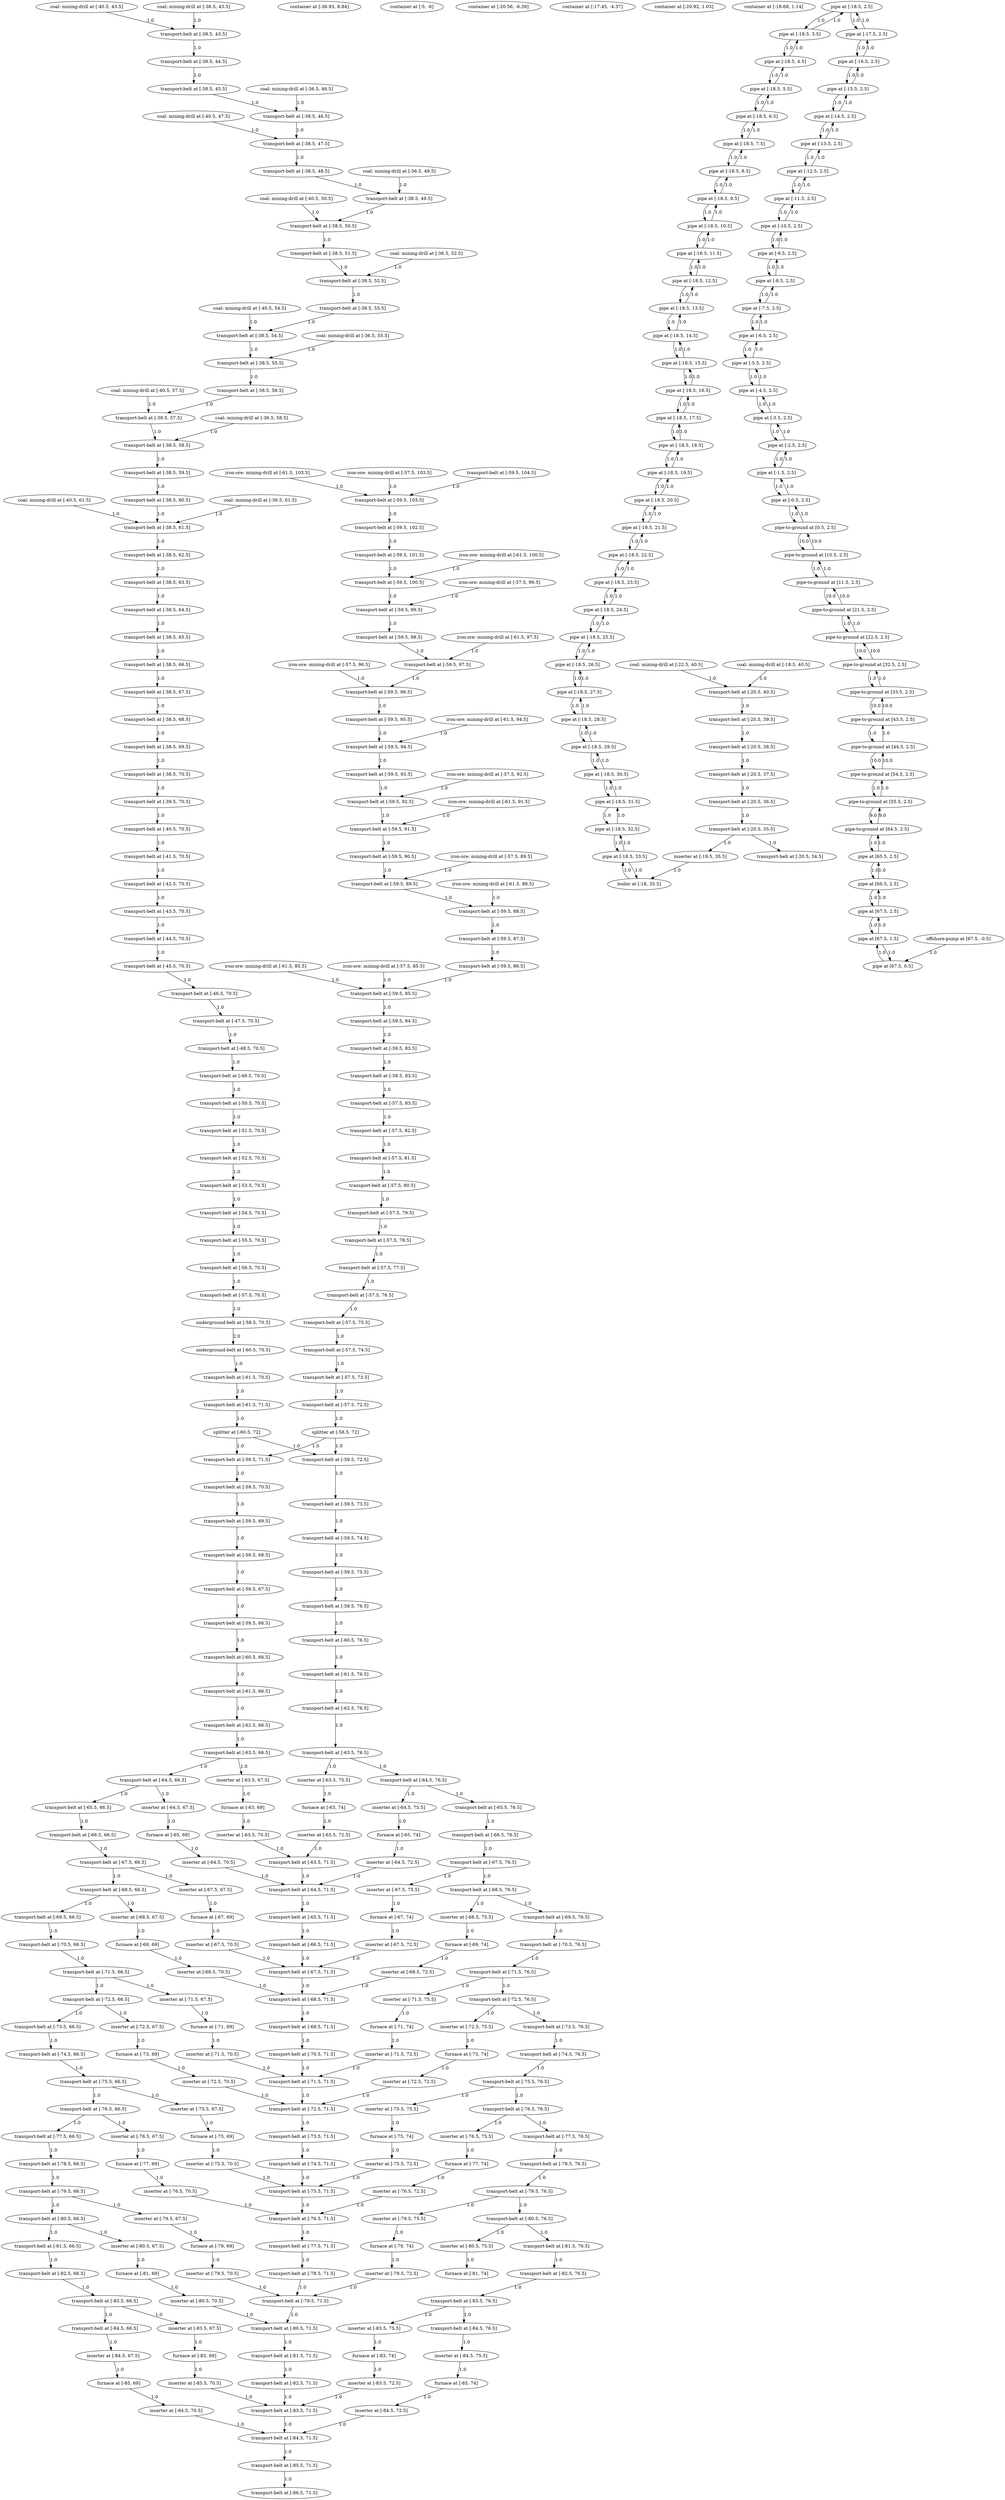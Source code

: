 digraph {
0 [ label = "inserter at [-84.5, 67.5]" ]
1 [ label = "transport-belt at [-84.5, 66.5]" ]
2 [ label = "inserter at [-83.5, 67.5]" ]
3 [ label = "transport-belt at [-83.5, 66.5]" ]
4 [ label = "transport-belt at [-82.5, 66.5]" ]
5 [ label = "inserter at [-80.5, 67.5]" ]
6 [ label = "transport-belt at [-81.5, 66.5]" ]
7 [ label = "transport-belt at [-80.5, 66.5]" ]
8 [ label = "inserter at [-79.5, 67.5]" ]
9 [ label = "transport-belt at [-79.5, 66.5]" ]
10 [ label = "transport-belt at [-78.5, 66.5]" ]
11 [ label = "inserter at [-76.5, 67.5]" ]
12 [ label = "transport-belt at [-77.5, 66.5]" ]
13 [ label = "transport-belt at [-76.5, 66.5]" ]
14 [ label = "inserter at [-75.5, 67.5]" ]
15 [ label = "transport-belt at [-75.5, 66.5]" ]
16 [ label = "transport-belt at [-74.5, 66.5]" ]
17 [ label = "inserter at [-72.5, 67.5]" ]
18 [ label = "transport-belt at [-73.5, 66.5]" ]
19 [ label = "transport-belt at [-72.5, 66.5]" ]
20 [ label = "inserter at [-71.5, 67.5]" ]
21 [ label = "transport-belt at [-71.5, 66.5]" ]
22 [ label = "transport-belt at [-70.5, 66.5]" ]
23 [ label = "inserter at [-68.5, 67.5]" ]
24 [ label = "transport-belt at [-69.5, 66.5]" ]
25 [ label = "transport-belt at [-68.5, 66.5]" ]
26 [ label = "inserter at [-67.5, 67.5]" ]
27 [ label = "transport-belt at [-67.5, 66.5]" ]
28 [ label = "transport-belt at [-66.5, 66.5]" ]
29 [ label = "inserter at [-64.5, 67.5]" ]
30 [ label = "transport-belt at [-65.5, 66.5]" ]
31 [ label = "transport-belt at [-64.5, 66.5]" ]
32 [ label = "furnace at [-85, 69]" ]
33 [ label = "furnace at [-83, 69]" ]
34 [ label = "furnace at [-81, 69]" ]
35 [ label = "furnace at [-79, 69]" ]
36 [ label = "furnace at [-77, 69]" ]
37 [ label = "furnace at [-75, 69]" ]
38 [ label = "furnace at [-73, 69]" ]
39 [ label = "furnace at [-71, 69]" ]
40 [ label = "furnace at [-69, 69]" ]
41 [ label = "furnace at [-67, 69]" ]
42 [ label = "furnace at [-65, 69]" ]
43 [ label = "transport-belt at [-86.5, 71.5]" ]
44 [ label = "inserter at [-84.5, 70.5]" ]
45 [ label = "transport-belt at [-85.5, 71.5]" ]
46 [ label = "transport-belt at [-84.5, 71.5]" ]
47 [ label = "inserter at [-83.5, 70.5]" ]
48 [ label = "transport-belt at [-83.5, 71.5]" ]
49 [ label = "transport-belt at [-82.5, 71.5]" ]
50 [ label = "inserter at [-80.5, 70.5]" ]
51 [ label = "transport-belt at [-81.5, 71.5]" ]
52 [ label = "transport-belt at [-80.5, 71.5]" ]
53 [ label = "inserter at [-79.5, 70.5]" ]
54 [ label = "transport-belt at [-79.5, 71.5]" ]
55 [ label = "transport-belt at [-78.5, 71.5]" ]
56 [ label = "inserter at [-76.5, 70.5]" ]
57 [ label = "transport-belt at [-77.5, 71.5]" ]
58 [ label = "transport-belt at [-76.5, 71.5]" ]
59 [ label = "inserter at [-75.5, 70.5]" ]
60 [ label = "transport-belt at [-75.5, 71.5]" ]
61 [ label = "transport-belt at [-74.5, 71.5]" ]
62 [ label = "inserter at [-72.5, 70.5]" ]
63 [ label = "transport-belt at [-73.5, 71.5]" ]
64 [ label = "transport-belt at [-72.5, 71.5]" ]
65 [ label = "inserter at [-71.5, 70.5]" ]
66 [ label = "transport-belt at [-71.5, 71.5]" ]
67 [ label = "transport-belt at [-70.5, 71.5]" ]
68 [ label = "inserter at [-68.5, 70.5]" ]
69 [ label = "transport-belt at [-69.5, 71.5]" ]
70 [ label = "transport-belt at [-68.5, 71.5]" ]
71 [ label = "inserter at [-67.5, 70.5]" ]
72 [ label = "transport-belt at [-67.5, 71.5]" ]
73 [ label = "transport-belt at [-66.5, 71.5]" ]
74 [ label = "inserter at [-64.5, 70.5]" ]
75 [ label = "transport-belt at [-65.5, 71.5]" ]
76 [ label = "transport-belt at [-64.5, 71.5]" ]
77 [ label = "inserter at [-84.5, 72.5]" ]
78 [ label = "furnace at [-85, 74]" ]
79 [ label = "inserter at [-83.5, 72.5]" ]
80 [ label = "furnace at [-83, 74]" ]
81 [ label = "furnace at [-81, 74]" ]
82 [ label = "inserter at [-79.5, 72.5]" ]
83 [ label = "furnace at [-79, 74]" ]
84 [ label = "inserter at [-76.5, 72.5]" ]
85 [ label = "furnace at [-77, 74]" ]
86 [ label = "inserter at [-75.5, 72.5]" ]
87 [ label = "furnace at [-75, 74]" ]
88 [ label = "inserter at [-72.5, 72.5]" ]
89 [ label = "furnace at [-73, 74]" ]
90 [ label = "inserter at [-71.5, 72.5]" ]
91 [ label = "furnace at [-71, 74]" ]
92 [ label = "inserter at [-68.5, 72.5]" ]
93 [ label = "furnace at [-69, 74]" ]
94 [ label = "inserter at [-67.5, 72.5]" ]
95 [ label = "furnace at [-67, 74]" ]
96 [ label = "inserter at [-64.5, 72.5]" ]
97 [ label = "furnace at [-65, 74]" ]
98 [ label = "inserter at [-84.5, 75.5]" ]
99 [ label = "inserter at [-83.5, 75.5]" ]
100 [ label = "inserter at [-80.5, 75.5]" ]
101 [ label = "inserter at [-79.5, 75.5]" ]
102 [ label = "inserter at [-76.5, 75.5]" ]
103 [ label = "inserter at [-75.5, 75.5]" ]
104 [ label = "inserter at [-72.5, 75.5]" ]
105 [ label = "inserter at [-71.5, 75.5]" ]
106 [ label = "inserter at [-68.5, 75.5]" ]
107 [ label = "inserter at [-67.5, 75.5]" ]
108 [ label = "inserter at [-64.5, 75.5]" ]
109 [ label = "transport-belt at [-84.5, 76.5]" ]
110 [ label = "transport-belt at [-82.5, 76.5]" ]
111 [ label = "transport-belt at [-83.5, 76.5]" ]
112 [ label = "transport-belt at [-80.5, 76.5]" ]
113 [ label = "transport-belt at [-81.5, 76.5]" ]
114 [ label = "transport-belt at [-78.5, 76.5]" ]
115 [ label = "transport-belt at [-79.5, 76.5]" ]
116 [ label = "transport-belt at [-76.5, 76.5]" ]
117 [ label = "transport-belt at [-77.5, 76.5]" ]
118 [ label = "transport-belt at [-74.5, 76.5]" ]
119 [ label = "transport-belt at [-75.5, 76.5]" ]
120 [ label = "transport-belt at [-72.5, 76.5]" ]
121 [ label = "transport-belt at [-73.5, 76.5]" ]
122 [ label = "transport-belt at [-70.5, 76.5]" ]
123 [ label = "transport-belt at [-71.5, 76.5]" ]
124 [ label = "transport-belt at [-68.5, 76.5]" ]
125 [ label = "transport-belt at [-69.5, 76.5]" ]
126 [ label = "transport-belt at [-66.5, 76.5]" ]
127 [ label = "transport-belt at [-67.5, 76.5]" ]
128 [ label = "transport-belt at [-64.5, 76.5]" ]
129 [ label = "transport-belt at [-65.5, 76.5]" ]
130 [ label = "container at [-36.93, 8.84]" ]
131 [ label = "coal: mining-drill at [-40.5, 43.5]" ]
132 [ label = "transport-belt at [-38.5, 43.5]" ]
133 [ label = "coal: mining-drill at [-36.5, 43.5]" ]
134 [ label = "transport-belt at [-38.5, 44.5]" ]
135 [ label = "transport-belt at [-38.5, 45.5]" ]
136 [ label = "coal: mining-drill at [-36.5, 46.5]" ]
137 [ label = "coal: mining-drill at [-40.5, 47.5]" ]
138 [ label = "transport-belt at [-38.5, 46.5]" ]
139 [ label = "transport-belt at [-38.5, 47.5]" ]
140 [ label = "coal: mining-drill at [-40.5, 50.5]" ]
141 [ label = "transport-belt at [-38.5, 48.5]" ]
142 [ label = "transport-belt at [-38.5, 49.5]" ]
143 [ label = "coal: mining-drill at [-36.5, 49.5]" ]
144 [ label = "transport-belt at [-38.5, 50.5]" ]
145 [ label = "transport-belt at [-38.5, 51.5]" ]
146 [ label = "coal: mining-drill at [-36.5, 52.5]" ]
147 [ label = "coal: mining-drill at [-40.5, 54.5]" ]
148 [ label = "transport-belt at [-38.5, 52.5]" ]
149 [ label = "transport-belt at [-38.5, 53.5]" ]
150 [ label = "transport-belt at [-38.5, 54.5]" ]
151 [ label = "transport-belt at [-38.5, 55.5]" ]
152 [ label = "coal: mining-drill at [-36.5, 55.5]" ]
153 [ label = "coal: mining-drill at [-40.5, 57.5]" ]
154 [ label = "transport-belt at [-38.5, 56.5]" ]
155 [ label = "transport-belt at [-38.5, 57.5]" ]
156 [ label = "coal: mining-drill at [-36.5, 58.5]" ]
157 [ label = "transport-belt at [-38.5, 58.5]" ]
158 [ label = "transport-belt at [-38.5, 59.5]" ]
159 [ label = "coal: mining-drill at [-40.5, 61.5]" ]
160 [ label = "transport-belt at [-38.5, 60.5]" ]
161 [ label = "transport-belt at [-38.5, 61.5]" ]
162 [ label = "coal: mining-drill at [-36.5, 61.5]" ]
163 [ label = "transport-belt at [-38.5, 63.5]" ]
164 [ label = "transport-belt at [-38.5, 62.5]" ]
165 [ label = "transport-belt at [-38.5, 65.5]" ]
166 [ label = "transport-belt at [-38.5, 64.5]" ]
167 [ label = "inserter at [-63.5, 67.5]" ]
168 [ label = "transport-belt at [-63.5, 66.5]" ]
169 [ label = "transport-belt at [-62.5, 66.5]" ]
170 [ label = "transport-belt at [-61.5, 66.5]" ]
171 [ label = "transport-belt at [-60.5, 66.5]" ]
172 [ label = "transport-belt at [-59.5, 66.5]" ]
173 [ label = "transport-belt at [-59.5, 67.5]" ]
174 [ label = "transport-belt at [-38.5, 67.5]" ]
175 [ label = "transport-belt at [-38.5, 66.5]" ]
176 [ label = "furnace at [-63, 69]" ]
177 [ label = "transport-belt at [-59.5, 68.5]" ]
178 [ label = "transport-belt at [-59.5, 69.5]" ]
179 [ label = "transport-belt at [-38.5, 69.5]" ]
180 [ label = "transport-belt at [-38.5, 68.5]" ]
181 [ label = "inserter at [-63.5, 70.5]" ]
182 [ label = "transport-belt at [-63.5, 71.5]" ]
183 [ label = "transport-belt at [-61.5, 71.5]" ]
184 [ label = "transport-belt at [-61.5, 70.5]" ]
185 [ label = "underground-belt at [-60.5, 70.5]" ]
186 [ label = "splitter at [-60.5, 72]" ]
187 [ label = "underground-belt at [-58.5, 70.5]" ]
188 [ label = "splitter at [-58.5, 72]" ]
189 [ label = "transport-belt at [-59.5, 70.5]" ]
190 [ label = "transport-belt at [-59.5, 71.5]" ]
191 [ label = "transport-belt at [-56.5, 70.5]" ]
192 [ label = "transport-belt at [-57.5, 70.5]" ]
193 [ label = "transport-belt at [-54.5, 70.5]" ]
194 [ label = "transport-belt at [-55.5, 70.5]" ]
195 [ label = "transport-belt at [-52.5, 70.5]" ]
196 [ label = "transport-belt at [-53.5, 70.5]" ]
197 [ label = "transport-belt at [-50.5, 70.5]" ]
198 [ label = "transport-belt at [-51.5, 70.5]" ]
199 [ label = "transport-belt at [-48.5, 70.5]" ]
200 [ label = "transport-belt at [-49.5, 70.5]" ]
201 [ label = "transport-belt at [-46.5, 70.5]" ]
202 [ label = "transport-belt at [-47.5, 70.5]" ]
203 [ label = "transport-belt at [-44.5, 70.5]" ]
204 [ label = "transport-belt at [-45.5, 70.5]" ]
205 [ label = "transport-belt at [-42.5, 70.5]" ]
206 [ label = "transport-belt at [-43.5, 70.5]" ]
207 [ label = "transport-belt at [-40.5, 70.5]" ]
208 [ label = "transport-belt at [-41.5, 70.5]" ]
209 [ label = "transport-belt at [-38.5, 70.5]" ]
210 [ label = "transport-belt at [-39.5, 70.5]" ]
211 [ label = "inserter at [-63.5, 72.5]" ]
212 [ label = "furnace at [-63, 74]" ]
213 [ label = "transport-belt at [-59.5, 73.5]" ]
214 [ label = "transport-belt at [-59.5, 72.5]" ]
215 [ label = "transport-belt at [-57.5, 72.5]" ]
216 [ label = "transport-belt at [-57.5, 73.5]" ]
217 [ label = "inserter at [-63.5, 75.5]" ]
218 [ label = "transport-belt at [-59.5, 75.5]" ]
219 [ label = "transport-belt at [-59.5, 74.5]" ]
220 [ label = "transport-belt at [-57.5, 74.5]" ]
221 [ label = "transport-belt at [-57.5, 75.5]" ]
222 [ label = "transport-belt at [-62.5, 76.5]" ]
223 [ label = "transport-belt at [-63.5, 76.5]" ]
224 [ label = "transport-belt at [-60.5, 76.5]" ]
225 [ label = "transport-belt at [-61.5, 76.5]" ]
226 [ label = "transport-belt at [-59.5, 76.5]" ]
227 [ label = "transport-belt at [-57.5, 76.5]" ]
228 [ label = "transport-belt at [-57.5, 77.5]" ]
229 [ label = "transport-belt at [-57.5, 78.5]" ]
230 [ label = "transport-belt at [-57.5, 79.5]" ]
231 [ label = "transport-belt at [-57.5, 80.5]" ]
232 [ label = "transport-belt at [-57.5, 81.5]" ]
233 [ label = "transport-belt at [-58.5, 83.5]" ]
234 [ label = "transport-belt at [-59.5, 83.5]" ]
235 [ label = "transport-belt at [-57.5, 82.5]" ]
236 [ label = "transport-belt at [-57.5, 83.5]" ]
237 [ label = "iron-ore: mining-drill at [-61.5, 85.5]" ]
238 [ label = "transport-belt at [-59.5, 85.5]" ]
239 [ label = "transport-belt at [-59.5, 84.5]" ]
240 [ label = "iron-ore: mining-drill at [-57.5, 85.5]" ]
241 [ label = "iron-ore: mining-drill at [-61.5, 88.5]" ]
242 [ label = "transport-belt at [-59.5, 87.5]" ]
243 [ label = "transport-belt at [-59.5, 86.5]" ]
244 [ label = "transport-belt at [-59.5, 89.5]" ]
245 [ label = "transport-belt at [-59.5, 88.5]" ]
246 [ label = "iron-ore: mining-drill at [-57.5, 89.5]" ]
247 [ label = "iron-ore: mining-drill at [-61.5, 91.5]" ]
248 [ label = "transport-belt at [-59.5, 91.5]" ]
249 [ label = "transport-belt at [-59.5, 90.5]" ]
250 [ label = "iron-ore: mining-drill at [-57.5, 92.5]" ]
251 [ label = "iron-ore: mining-drill at [-61.5, 94.5]" ]
252 [ label = "transport-belt at [-59.5, 93.5]" ]
253 [ label = "transport-belt at [-59.5, 92.5]" ]
254 [ label = "transport-belt at [-59.5, 95.5]" ]
255 [ label = "transport-belt at [-59.5, 94.5]" ]
256 [ label = "iron-ore: mining-drill at [-61.5, 97.5]" ]
257 [ label = "transport-belt at [-59.5, 97.5]" ]
258 [ label = "transport-belt at [-59.5, 96.5]" ]
259 [ label = "iron-ore: mining-drill at [-57.5, 96.5]" ]
260 [ label = "iron-ore: mining-drill at [-61.5, 100.5]" ]
261 [ label = "transport-belt at [-59.5, 99.5]" ]
262 [ label = "transport-belt at [-59.5, 98.5]" ]
263 [ label = "iron-ore: mining-drill at [-57.5, 99.5]" ]
264 [ label = "transport-belt at [-59.5, 101.5]" ]
265 [ label = "transport-belt at [-59.5, 100.5]" ]
266 [ label = "iron-ore: mining-drill at [-61.5, 103.5]" ]
267 [ label = "transport-belt at [-59.5, 103.5]" ]
268 [ label = "transport-belt at [-59.5, 102.5]" ]
269 [ label = "iron-ore: mining-drill at [-57.5, 103.5]" ]
270 [ label = "transport-belt at [-59.5, 104.5]" ]
271 [ label = "container at [-5, -6]" ]
272 [ label = "container at [-20.56, -6.39]" ]
273 [ label = "container at [-17.45, -4.37]" ]
274 [ label = "container at [-20.92, 1.03]" ]
275 [ label = "container at [-18.68, 1.14]" ]
276 [ label = "pipe at [-18.5, 2.5]" ]
277 [ label = "pipe at [-18.5, 3.5]" ]
278 [ label = "pipe at [-16.5, 2.5]" ]
279 [ label = "pipe at [-17.5, 2.5]" ]
280 [ label = "pipe at [-14.5, 2.5]" ]
281 [ label = "pipe at [-15.5, 2.5]" ]
282 [ label = "pipe at [-12.5, 2.5]" ]
283 [ label = "pipe at [-13.5, 2.5]" ]
284 [ label = "pipe at [-10.5, 2.5]" ]
285 [ label = "pipe at [-11.5, 2.5]" ]
286 [ label = "pipe at [-8.5, 2.5]" ]
287 [ label = "pipe at [-9.5, 2.5]" ]
288 [ label = "pipe at [-6.5, 2.5]" ]
289 [ label = "pipe at [-7.5, 2.5]" ]
290 [ label = "pipe at [-4.5, 2.5]" ]
291 [ label = "pipe at [-5.5, 2.5]" ]
292 [ label = "pipe at [-2.5, 2.5]" ]
293 [ label = "pipe at [-3.5, 2.5]" ]
294 [ label = "pipe at [-0.5, 2.5]" ]
295 [ label = "pipe at [-1.5, 2.5]" ]
296 [ label = "pipe at [-18.5, 4.5]" ]
297 [ label = "pipe at [-18.5, 5.5]" ]
298 [ label = "pipe at [-18.5, 6.5]" ]
299 [ label = "pipe at [-18.5, 7.5]" ]
300 [ label = "pipe at [-18.5, 8.5]" ]
301 [ label = "pipe at [-18.5, 9.5]" ]
302 [ label = "pipe at [-18.5, 10.5]" ]
303 [ label = "pipe at [-18.5, 11.5]" ]
304 [ label = "pipe at [-18.5, 12.5]" ]
305 [ label = "pipe at [-18.5, 13.5]" ]
306 [ label = "pipe at [-18.5, 14.5]" ]
307 [ label = "pipe at [-18.5, 15.5]" ]
308 [ label = "pipe at [-18.5, 16.5]" ]
309 [ label = "pipe at [-18.5, 17.5]" ]
310 [ label = "pipe at [-18.5, 18.5]" ]
311 [ label = "pipe at [-18.5, 19.5]" ]
312 [ label = "pipe at [-18.5, 20.5]" ]
313 [ label = "pipe at [-18.5, 21.5]" ]
314 [ label = "pipe at [-18.5, 22.5]" ]
315 [ label = "pipe at [-18.5, 23.5]" ]
316 [ label = "pipe at [-18.5, 24.5]" ]
317 [ label = "pipe at [-18.5, 25.5]" ]
318 [ label = "pipe at [-18.5, 26.5]" ]
319 [ label = "pipe at [-18.5, 27.5]" ]
320 [ label = "pipe at [-18.5, 28.5]" ]
321 [ label = "pipe at [-18.5, 29.5]" ]
322 [ label = "pipe at [-18.5, 30.5]" ]
323 [ label = "pipe at [-18.5, 31.5]" ]
324 [ label = "pipe at [-18.5, 32.5]" ]
325 [ label = "pipe at [-18.5, 33.5]" ]
326 [ label = "transport-belt at [-20.5, 34.5]" ]
327 [ label = "transport-belt at [-20.5, 35.5]" ]
328 [ label = "inserter at [-19.5, 35.5]" ]
329 [ label = "boiler at [-18, 35.5]" ]
330 [ label = "transport-belt at [-20.5, 36.5]" ]
331 [ label = "transport-belt at [-20.5, 37.5]" ]
332 [ label = "coal: mining-drill at [-22.5, 40.5]" ]
333 [ label = "transport-belt at [-20.5, 38.5]" ]
334 [ label = "transport-belt at [-20.5, 39.5]" ]
335 [ label = "coal: mining-drill at [-18.5, 40.5]" ]
336 [ label = "transport-belt at [-20.5, 40.5]" ]
337 [ label = "pipe-to-ground at [0.5, 2.5]" ]
338 [ label = "pipe-to-ground at [11.5, 2.5]" ]
339 [ label = "pipe-to-ground at [10.5, 2.5]" ]
340 [ label = "pipe-to-ground at [21.5, 2.5]" ]
341 [ label = "pipe-to-ground at [22.5, 2.5]" ]
342 [ label = "pipe-to-ground at [33.5, 2.5]" ]
343 [ label = "pipe-to-ground at [32.5, 2.5]" ]
344 [ label = "pipe-to-ground at [43.5, 2.5]" ]
345 [ label = "pipe-to-ground at [44.5, 2.5]" ]
346 [ label = "pipe-to-ground at [55.5, 2.5]" ]
347 [ label = "pipe-to-ground at [54.5, 2.5]" ]
348 [ label = "offshore-pump at [67.5, -0.5]" ]
349 [ label = "pipe at [67.5, 0.5]" ]
350 [ label = "pipe at [67.5, 1.5]" ]
351 [ label = "pipe at [65.5, 2.5]" ]
352 [ label = "pipe-to-ground at [64.5, 2.5]" ]
353 [ label = "pipe at [67.5, 2.5]" ]
354 [ label = "pipe at [66.5, 2.5]" ]
0 -> 32 [ label = "1.0" ]
1 -> 0 [ label = "1.0" ]
2 -> 33 [ label = "1.0" ]
3 -> 2 [ label = "1.0" ]
3 -> 1 [ label = "1.0" ]
4 -> 3 [ label = "1.0" ]
5 -> 34 [ label = "1.0" ]
7 -> 5 [ label = "1.0" ]
6 -> 4 [ label = "1.0" ]
7 -> 6 [ label = "1.0" ]
8 -> 35 [ label = "1.0" ]
9 -> 8 [ label = "1.0" ]
9 -> 7 [ label = "1.0" ]
10 -> 9 [ label = "1.0" ]
11 -> 36 [ label = "1.0" ]
13 -> 11 [ label = "1.0" ]
12 -> 10 [ label = "1.0" ]
13 -> 12 [ label = "1.0" ]
14 -> 37 [ label = "1.0" ]
15 -> 14 [ label = "1.0" ]
15 -> 13 [ label = "1.0" ]
16 -> 15 [ label = "1.0" ]
17 -> 38 [ label = "1.0" ]
19 -> 17 [ label = "1.0" ]
18 -> 16 [ label = "1.0" ]
19 -> 18 [ label = "1.0" ]
20 -> 39 [ label = "1.0" ]
21 -> 20 [ label = "1.0" ]
21 -> 19 [ label = "1.0" ]
22 -> 21 [ label = "1.0" ]
23 -> 40 [ label = "1.0" ]
25 -> 23 [ label = "1.0" ]
24 -> 22 [ label = "1.0" ]
25 -> 24 [ label = "1.0" ]
26 -> 41 [ label = "1.0" ]
27 -> 26 [ label = "1.0" ]
27 -> 25 [ label = "1.0" ]
28 -> 27 [ label = "1.0" ]
29 -> 42 [ label = "1.0" ]
31 -> 29 [ label = "1.0" ]
30 -> 28 [ label = "1.0" ]
31 -> 30 [ label = "1.0" ]
44 -> 46 [ label = "1.0" ]
32 -> 44 [ label = "1.0" ]
45 -> 43 [ label = "1.0" ]
46 -> 45 [ label = "1.0" ]
47 -> 48 [ label = "1.0" ]
33 -> 47 [ label = "1.0" ]
48 -> 46 [ label = "1.0" ]
49 -> 48 [ label = "1.0" ]
50 -> 52 [ label = "1.0" ]
34 -> 50 [ label = "1.0" ]
51 -> 49 [ label = "1.0" ]
52 -> 51 [ label = "1.0" ]
53 -> 54 [ label = "1.0" ]
35 -> 53 [ label = "1.0" ]
54 -> 52 [ label = "1.0" ]
55 -> 54 [ label = "1.0" ]
56 -> 58 [ label = "1.0" ]
36 -> 56 [ label = "1.0" ]
57 -> 55 [ label = "1.0" ]
58 -> 57 [ label = "1.0" ]
59 -> 60 [ label = "1.0" ]
37 -> 59 [ label = "1.0" ]
60 -> 58 [ label = "1.0" ]
61 -> 60 [ label = "1.0" ]
62 -> 64 [ label = "1.0" ]
38 -> 62 [ label = "1.0" ]
63 -> 61 [ label = "1.0" ]
64 -> 63 [ label = "1.0" ]
65 -> 66 [ label = "1.0" ]
39 -> 65 [ label = "1.0" ]
66 -> 64 [ label = "1.0" ]
67 -> 66 [ label = "1.0" ]
68 -> 70 [ label = "1.0" ]
40 -> 68 [ label = "1.0" ]
69 -> 67 [ label = "1.0" ]
70 -> 69 [ label = "1.0" ]
71 -> 72 [ label = "1.0" ]
41 -> 71 [ label = "1.0" ]
72 -> 70 [ label = "1.0" ]
73 -> 72 [ label = "1.0" ]
74 -> 76 [ label = "1.0" ]
42 -> 74 [ label = "1.0" ]
75 -> 73 [ label = "1.0" ]
76 -> 75 [ label = "1.0" ]
77 -> 46 [ label = "1.0" ]
78 -> 77 [ label = "1.0" ]
79 -> 48 [ label = "1.0" ]
80 -> 79 [ label = "1.0" ]
82 -> 54 [ label = "1.0" ]
83 -> 82 [ label = "1.0" ]
84 -> 58 [ label = "1.0" ]
85 -> 84 [ label = "1.0" ]
86 -> 60 [ label = "1.0" ]
87 -> 86 [ label = "1.0" ]
88 -> 64 [ label = "1.0" ]
89 -> 88 [ label = "1.0" ]
90 -> 66 [ label = "1.0" ]
91 -> 90 [ label = "1.0" ]
92 -> 70 [ label = "1.0" ]
93 -> 92 [ label = "1.0" ]
94 -> 72 [ label = "1.0" ]
95 -> 94 [ label = "1.0" ]
96 -> 76 [ label = "1.0" ]
97 -> 96 [ label = "1.0" ]
98 -> 78 [ label = "1.0" ]
109 -> 98 [ label = "1.0" ]
99 -> 80 [ label = "1.0" ]
111 -> 99 [ label = "1.0" ]
100 -> 81 [ label = "1.0" ]
112 -> 100 [ label = "1.0" ]
101 -> 83 [ label = "1.0" ]
115 -> 101 [ label = "1.0" ]
102 -> 85 [ label = "1.0" ]
116 -> 102 [ label = "1.0" ]
103 -> 87 [ label = "1.0" ]
119 -> 103 [ label = "1.0" ]
104 -> 89 [ label = "1.0" ]
120 -> 104 [ label = "1.0" ]
105 -> 91 [ label = "1.0" ]
123 -> 105 [ label = "1.0" ]
106 -> 93 [ label = "1.0" ]
124 -> 106 [ label = "1.0" ]
107 -> 95 [ label = "1.0" ]
127 -> 107 [ label = "1.0" ]
108 -> 97 [ label = "1.0" ]
128 -> 108 [ label = "1.0" ]
110 -> 111 [ label = "1.0" ]
111 -> 109 [ label = "1.0" ]
112 -> 113 [ label = "1.0" ]
113 -> 110 [ label = "1.0" ]
114 -> 115 [ label = "1.0" ]
115 -> 112 [ label = "1.0" ]
116 -> 117 [ label = "1.0" ]
117 -> 114 [ label = "1.0" ]
118 -> 119 [ label = "1.0" ]
119 -> 116 [ label = "1.0" ]
120 -> 121 [ label = "1.0" ]
121 -> 118 [ label = "1.0" ]
122 -> 123 [ label = "1.0" ]
123 -> 120 [ label = "1.0" ]
124 -> 125 [ label = "1.0" ]
125 -> 122 [ label = "1.0" ]
126 -> 127 [ label = "1.0" ]
127 -> 124 [ label = "1.0" ]
128 -> 129 [ label = "1.0" ]
129 -> 126 [ label = "1.0" ]
131 -> 132 [ label = "1.0" ]
132 -> 134 [ label = "1.0" ]
133 -> 132 [ label = "1.0" ]
134 -> 135 [ label = "1.0" ]
135 -> 138 [ label = "1.0" ]
136 -> 138 [ label = "1.0" ]
137 -> 139 [ label = "1.0" ]
138 -> 139 [ label = "1.0" ]
139 -> 141 [ label = "1.0" ]
140 -> 144 [ label = "1.0" ]
141 -> 142 [ label = "1.0" ]
142 -> 144 [ label = "1.0" ]
143 -> 142 [ label = "1.0" ]
144 -> 145 [ label = "1.0" ]
145 -> 148 [ label = "1.0" ]
146 -> 148 [ label = "1.0" ]
147 -> 150 [ label = "1.0" ]
148 -> 149 [ label = "1.0" ]
149 -> 150 [ label = "1.0" ]
150 -> 151 [ label = "1.0" ]
151 -> 154 [ label = "1.0" ]
152 -> 151 [ label = "1.0" ]
153 -> 155 [ label = "1.0" ]
154 -> 155 [ label = "1.0" ]
155 -> 157 [ label = "1.0" ]
156 -> 157 [ label = "1.0" ]
157 -> 158 [ label = "1.0" ]
158 -> 160 [ label = "1.0" ]
159 -> 161 [ label = "1.0" ]
160 -> 161 [ label = "1.0" ]
161 -> 164 [ label = "1.0" ]
162 -> 161 [ label = "1.0" ]
163 -> 166 [ label = "1.0" ]
164 -> 163 [ label = "1.0" ]
165 -> 175 [ label = "1.0" ]
166 -> 165 [ label = "1.0" ]
167 -> 176 [ label = "1.0" ]
168 -> 167 [ label = "1.0" ]
168 -> 31 [ label = "1.0" ]
169 -> 168 [ label = "1.0" ]
170 -> 169 [ label = "1.0" ]
171 -> 170 [ label = "1.0" ]
172 -> 171 [ label = "1.0" ]
173 -> 172 [ label = "1.0" ]
174 -> 180 [ label = "1.0" ]
175 -> 174 [ label = "1.0" ]
177 -> 173 [ label = "1.0" ]
178 -> 177 [ label = "1.0" ]
179 -> 209 [ label = "1.0" ]
180 -> 179 [ label = "1.0" ]
181 -> 182 [ label = "1.0" ]
176 -> 181 [ label = "1.0" ]
182 -> 76 [ label = "1.0" ]
183 -> 186 [ label = "1.0" ]
184 -> 183 [ label = "1.0" ]
187 -> 185 [ label = "2.0" ]
185 -> 184 [ label = "1.0" ]
186 -> 190 [ label = "1.0" ]
186 -> 214 [ label = "1.0" ]
188 -> 214 [ label = "1.0" ]
188 -> 190 [ label = "1.0" ]
189 -> 178 [ label = "1.0" ]
190 -> 189 [ label = "1.0" ]
191 -> 192 [ label = "1.0" ]
192 -> 187 [ label = "1.0" ]
193 -> 194 [ label = "1.0" ]
194 -> 191 [ label = "1.0" ]
195 -> 196 [ label = "1.0" ]
196 -> 193 [ label = "1.0" ]
197 -> 198 [ label = "1.0" ]
198 -> 195 [ label = "1.0" ]
199 -> 200 [ label = "1.0" ]
200 -> 197 [ label = "1.0" ]
201 -> 202 [ label = "1.0" ]
202 -> 199 [ label = "1.0" ]
203 -> 204 [ label = "1.0" ]
204 -> 201 [ label = "1.0" ]
205 -> 206 [ label = "1.0" ]
206 -> 203 [ label = "1.0" ]
207 -> 208 [ label = "1.0" ]
208 -> 205 [ label = "1.0" ]
209 -> 210 [ label = "1.0" ]
210 -> 207 [ label = "1.0" ]
211 -> 182 [ label = "1.0" ]
212 -> 211 [ label = "1.0" ]
213 -> 219 [ label = "1.0" ]
214 -> 213 [ label = "1.0" ]
215 -> 188 [ label = "1.0" ]
216 -> 215 [ label = "1.0" ]
217 -> 212 [ label = "1.0" ]
223 -> 217 [ label = "1.0" ]
218 -> 226 [ label = "1.0" ]
219 -> 218 [ label = "1.0" ]
220 -> 216 [ label = "1.0" ]
221 -> 220 [ label = "1.0" ]
222 -> 223 [ label = "1.0" ]
223 -> 128 [ label = "1.0" ]
224 -> 225 [ label = "1.0" ]
225 -> 222 [ label = "1.0" ]
226 -> 224 [ label = "1.0" ]
227 -> 221 [ label = "1.0" ]
228 -> 227 [ label = "1.0" ]
229 -> 228 [ label = "1.0" ]
230 -> 229 [ label = "1.0" ]
231 -> 230 [ label = "1.0" ]
232 -> 231 [ label = "1.0" ]
233 -> 236 [ label = "1.0" ]
234 -> 233 [ label = "1.0" ]
235 -> 232 [ label = "1.0" ]
236 -> 235 [ label = "1.0" ]
237 -> 238 [ label = "1.0" ]
238 -> 239 [ label = "1.0" ]
239 -> 234 [ label = "1.0" ]
240 -> 238 [ label = "1.0" ]
241 -> 245 [ label = "1.0" ]
242 -> 243 [ label = "1.0" ]
243 -> 238 [ label = "1.0" ]
244 -> 245 [ label = "1.0" ]
245 -> 242 [ label = "1.0" ]
246 -> 244 [ label = "1.0" ]
247 -> 248 [ label = "1.0" ]
248 -> 249 [ label = "1.0" ]
249 -> 244 [ label = "1.0" ]
250 -> 253 [ label = "1.0" ]
251 -> 255 [ label = "1.0" ]
252 -> 253 [ label = "1.0" ]
253 -> 248 [ label = "1.0" ]
254 -> 255 [ label = "1.0" ]
255 -> 252 [ label = "1.0" ]
256 -> 257 [ label = "1.0" ]
257 -> 258 [ label = "1.0" ]
258 -> 254 [ label = "1.0" ]
259 -> 258 [ label = "1.0" ]
260 -> 265 [ label = "1.0" ]
261 -> 262 [ label = "1.0" ]
262 -> 257 [ label = "1.0" ]
263 -> 261 [ label = "1.0" ]
264 -> 265 [ label = "1.0" ]
265 -> 261 [ label = "1.0" ]
266 -> 267 [ label = "1.0" ]
267 -> 268 [ label = "1.0" ]
268 -> 264 [ label = "1.0" ]
269 -> 267 [ label = "1.0" ]
270 -> 267 [ label = "1.0" ]
276 -> 279 [ label = "1.0" ]
279 -> 276 [ label = "1.0" ]
276 -> 277 [ label = "1.0" ]
277 -> 276 [ label = "1.0" ]
277 -> 296 [ label = "1.0" ]
296 -> 277 [ label = "1.0" ]
278 -> 281 [ label = "1.0" ]
281 -> 278 [ label = "1.0" ]
278 -> 279 [ label = "1.0" ]
279 -> 278 [ label = "1.0" ]
280 -> 283 [ label = "1.0" ]
283 -> 280 [ label = "1.0" ]
280 -> 281 [ label = "1.0" ]
281 -> 280 [ label = "1.0" ]
282 -> 285 [ label = "1.0" ]
285 -> 282 [ label = "1.0" ]
282 -> 283 [ label = "1.0" ]
283 -> 282 [ label = "1.0" ]
284 -> 287 [ label = "1.0" ]
287 -> 284 [ label = "1.0" ]
284 -> 285 [ label = "1.0" ]
285 -> 284 [ label = "1.0" ]
286 -> 289 [ label = "1.0" ]
289 -> 286 [ label = "1.0" ]
286 -> 287 [ label = "1.0" ]
287 -> 286 [ label = "1.0" ]
288 -> 291 [ label = "1.0" ]
291 -> 288 [ label = "1.0" ]
288 -> 289 [ label = "1.0" ]
289 -> 288 [ label = "1.0" ]
290 -> 293 [ label = "1.0" ]
293 -> 290 [ label = "1.0" ]
290 -> 291 [ label = "1.0" ]
291 -> 290 [ label = "1.0" ]
292 -> 295 [ label = "1.0" ]
295 -> 292 [ label = "1.0" ]
292 -> 293 [ label = "1.0" ]
293 -> 292 [ label = "1.0" ]
294 -> 337 [ label = "1.0" ]
337 -> 294 [ label = "1.0" ]
294 -> 295 [ label = "1.0" ]
295 -> 294 [ label = "1.0" ]
296 -> 297 [ label = "1.0" ]
297 -> 296 [ label = "1.0" ]
297 -> 298 [ label = "1.0" ]
298 -> 297 [ label = "1.0" ]
298 -> 299 [ label = "1.0" ]
299 -> 298 [ label = "1.0" ]
299 -> 300 [ label = "1.0" ]
300 -> 299 [ label = "1.0" ]
300 -> 301 [ label = "1.0" ]
301 -> 300 [ label = "1.0" ]
301 -> 302 [ label = "1.0" ]
302 -> 301 [ label = "1.0" ]
302 -> 303 [ label = "1.0" ]
303 -> 302 [ label = "1.0" ]
303 -> 304 [ label = "1.0" ]
304 -> 303 [ label = "1.0" ]
304 -> 305 [ label = "1.0" ]
305 -> 304 [ label = "1.0" ]
305 -> 306 [ label = "1.0" ]
306 -> 305 [ label = "1.0" ]
306 -> 307 [ label = "1.0" ]
307 -> 306 [ label = "1.0" ]
307 -> 308 [ label = "1.0" ]
308 -> 307 [ label = "1.0" ]
308 -> 309 [ label = "1.0" ]
309 -> 308 [ label = "1.0" ]
309 -> 310 [ label = "1.0" ]
310 -> 309 [ label = "1.0" ]
310 -> 311 [ label = "1.0" ]
311 -> 310 [ label = "1.0" ]
311 -> 312 [ label = "1.0" ]
312 -> 311 [ label = "1.0" ]
312 -> 313 [ label = "1.0" ]
313 -> 312 [ label = "1.0" ]
313 -> 314 [ label = "1.0" ]
314 -> 313 [ label = "1.0" ]
314 -> 315 [ label = "1.0" ]
315 -> 314 [ label = "1.0" ]
315 -> 316 [ label = "1.0" ]
316 -> 315 [ label = "1.0" ]
316 -> 317 [ label = "1.0" ]
317 -> 316 [ label = "1.0" ]
317 -> 318 [ label = "1.0" ]
318 -> 317 [ label = "1.0" ]
318 -> 319 [ label = "1.0" ]
319 -> 318 [ label = "1.0" ]
319 -> 320 [ label = "1.0" ]
320 -> 319 [ label = "1.0" ]
320 -> 321 [ label = "1.0" ]
321 -> 320 [ label = "1.0" ]
321 -> 322 [ label = "1.0" ]
322 -> 321 [ label = "1.0" ]
322 -> 323 [ label = "1.0" ]
323 -> 322 [ label = "1.0" ]
323 -> 324 [ label = "1.0" ]
324 -> 323 [ label = "1.0" ]
324 -> 325 [ label = "1.0" ]
325 -> 324 [ label = "1.0" ]
325 -> 329 [ label = "1.0" ]
329 -> 325 [ label = "1.0" ]
327 -> 326 [ label = "1.0" ]
328 -> 329 [ label = "1.0" ]
327 -> 328 [ label = "1.0" ]
330 -> 327 [ label = "1.0" ]
331 -> 330 [ label = "1.0" ]
332 -> 336 [ label = "1.0" ]
333 -> 331 [ label = "1.0" ]
334 -> 333 [ label = "1.0" ]
335 -> 336 [ label = "1.0" ]
336 -> 334 [ label = "1.0" ]
339 -> 337 [ label = "10.0" ]
337 -> 339 [ label = "10.0" ]
340 -> 338 [ label = "10.0" ]
338 -> 340 [ label = "10.0" ]
338 -> 339 [ label = "1.0" ]
339 -> 338 [ label = "1.0" ]
340 -> 341 [ label = "1.0" ]
343 -> 341 [ label = "10.0" ]
341 -> 343 [ label = "10.0" ]
341 -> 340 [ label = "1.0" ]
344 -> 342 [ label = "10.0" ]
342 -> 344 [ label = "10.0" ]
342 -> 343 [ label = "1.0" ]
343 -> 342 [ label = "1.0" ]
344 -> 345 [ label = "1.0" ]
347 -> 345 [ label = "10.0" ]
345 -> 347 [ label = "10.0" ]
345 -> 344 [ label = "1.0" ]
352 -> 346 [ label = "9.0" ]
346 -> 352 [ label = "9.0" ]
346 -> 347 [ label = "1.0" ]
347 -> 346 [ label = "1.0" ]
348 -> 349 [ label = "1.0" ]
349 -> 350 [ label = "1.0" ]
350 -> 349 [ label = "1.0" ]
350 -> 353 [ label = "1.0" ]
353 -> 350 [ label = "1.0" ]
351 -> 354 [ label = "1.0" ]
354 -> 351 [ label = "1.0" ]
351 -> 352 [ label = "1.0" ]
352 -> 351 [ label = "1.0" ]
353 -> 354 [ label = "1.0" ]
354 -> 353 [ label = "1.0" ]
}